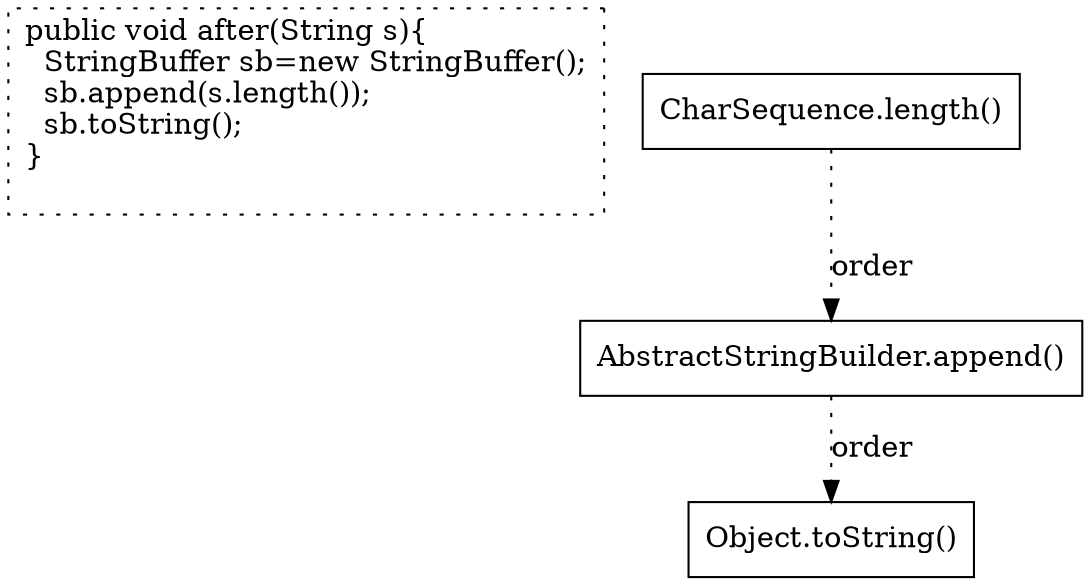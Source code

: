 digraph "Test_keep_data.after#String#" {
0 [label="public void after(String s){\l  StringBuffer sb=new StringBuffer();\l  sb.append(s.length());\l  sb.toString();\l}\l\l" shape=box style=dotted]
1 [label="AbstractStringBuilder.append()" shape=box]
2 [label="CharSequence.length()" shape=box]
3 [label="Object.toString()" shape=box]
2 -> 1 [label="order" style=dotted];
1 -> 3 [label="order" style=dotted];
}